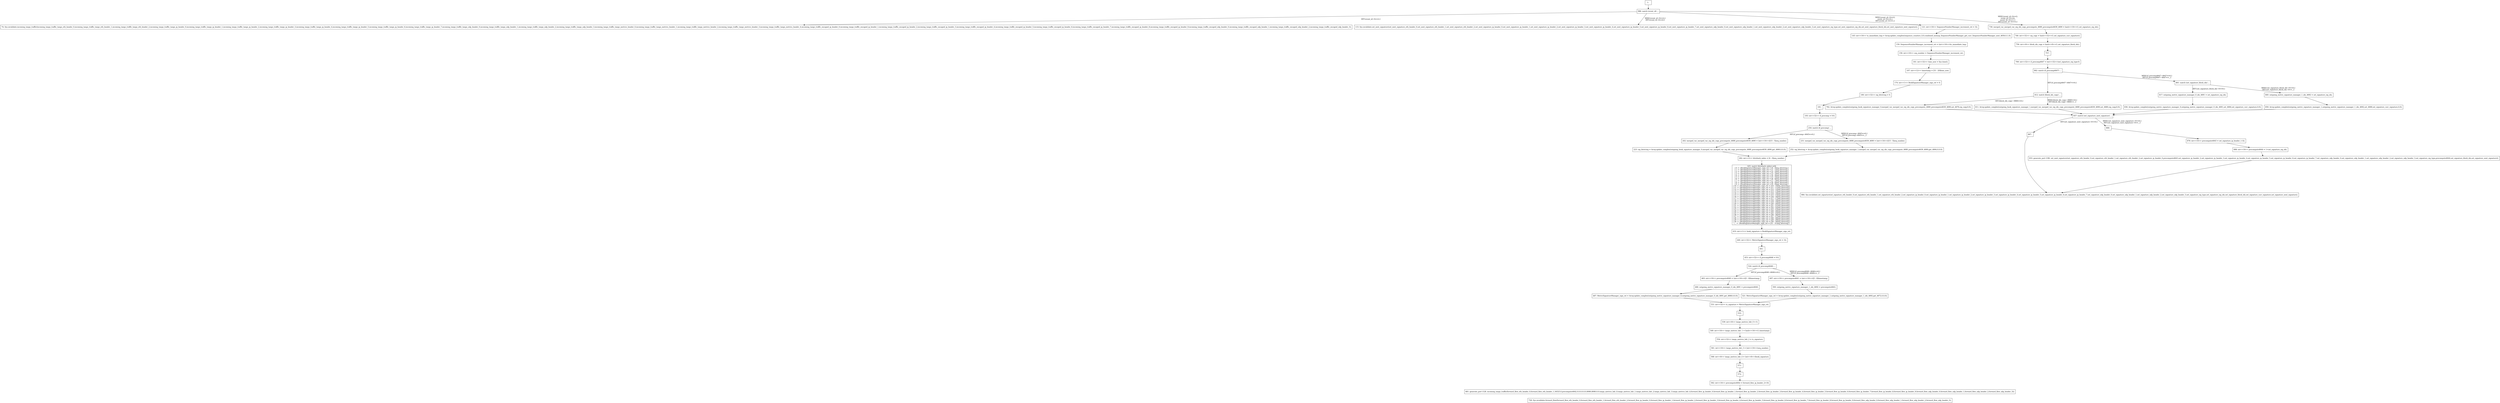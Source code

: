 digraph G {
  "1: " [shape=box, ];
  "74: Sys.invalidate.incoming_tango_traffic(incoming_tango_traffic_tango_eth_header_0,incoming_tango_traffic_tango_eth_header_1,incoming_tango_traffic_tango_eth_header_2,incoming_tango_traffic_tango_ip_header_0,incoming_tango_traffic_tango_ip_header_1,incoming_tango_traffic_tango_ip_header_2,incoming_tango_traffic_tango_ip_header_3,incoming_tango_traffic_tango_ip_header_4,incoming_tango_traffic_tango_ip_header_5,incoming_tango_traffic_tango_ip_header_6,incoming_tango_traffic_tango_ip_header_7,incoming_tango_traffic_tango_udp_header_0,incoming_tango_traffic_tango_udp_header_1,incoming_tango_traffic_tango_udp_header_2,incoming_tango_traffic_tango_udp_header_3,incoming_tango_traffic_tango_metrics_header_0,incoming_tango_traffic_tango_metrics_header_1,incoming_tango_traffic_tango_metrics_header_2,incoming_tango_traffic_tango_metrics_header_3,incoming_tango_traffic_tango_metrics_header_4,incoming_tango_traffic_encaped_ip_header_0,incoming_tango_traffic_encaped_ip_header_1,incoming_tango_traffic_encaped_ip_header_2,incoming_tango_traffic_encaped_ip_header_3,incoming_tango_traffic_encaped_ip_header_4,incoming_tango_traffic_encaped_ip_header_5,incoming_tango_traffic_encaped_ip_header_6,incoming_tango_traffic_encaped_ip_header_7,incoming_tango_traffic_encaped_ip_header_8,incoming_tango_traffic_encaped_ip_header_9,incoming_tango_traffic_encaped_udp_header_0,incoming_tango_traffic_encaped_udp_header_1,incoming_tango_traffic_encaped_udp_header_2,incoming_tango_traffic_encaped_udp_header_3);" [
  shape=box, ];
  "115: Sys.invalidate.set_next_signature(set_next_signature_eth_header_0,set_next_signature_eth_header_1,set_next_signature_eth_header_2,set_next_signature_ip_header_0,set_next_signature_ip_header_1,set_next_signature_ip_header_2,set_next_signature_ip_header_3,set_next_signature_ip_header_4,set_next_signature_ip_header_5,set_next_signature_ip_header_6,set_next_signature_ip_header_7,set_next_signature_udp_header_0,set_next_signature_udp_header_1,set_next_signature_udp_header_2,set_next_signature_udp_header_3,set_next_signature_sig_type,set_next_signature_sig_idx,set_next_signature_block_idx,set_next_signature_next_signature);" [
  shape=box, ];
  "121: int<<16>> SequenceNumberManager_increment_ret = 32;" [shape=box, ];
  "145: int<<16>> to_immediate_tmp = Array.update_complex(sequence_counters_0,0,combined_memop_SequenceNumberManager_get_curr_SequenceNumberManager_next_4656,0,1,0);" [
  shape=box, ];
  "150: SequenceNumberManager_increment_ret = (int<<16>>)to_immediate_tmp;" [
  shape=box, ];
  "156: int<<16>> seq_number = SequenceNumberManager_increment_ret;" [
  shape=box, ];
  "161: int<<32>> time_now = Sys.time();" [shape=box, ];
  "167: int<<12>> timestamp = [31 : 20]time_now;" [shape=box, ];
  "174: int<<1>> BookSignatureManager_sign_ret = 0;" [shape=box, ];
  "180: int<<32>> sig_bitstring = 0;" [shape=box, ];
  "181: " [shape=box, ];
  "193: int<<32>> if_precomp = 0-0;" [shape=box, ];
  "202: merged_var_merged_var_sig_idx_copy_precompute_4689_precompute4639_4690 = (int<<16>>)[15 : 5]seq_number;" [
  shape=box, ];
  "223: sig_bitstring = Array.update_complex(outgoing_book_signature_manager_0,merged_var_merged_var_sig_idx_copy_precompute_4689_precompute4639_4690,get_4660,0,0,0);" [
  shape=box, ];
  "231: merged_var_merged_var_sig_idx_copy_precompute_4689_precompute4639_4690 = (int<<16>>)[15 : 5]seq_number;" [
  shape=box, ];
  "252: sig_bitstring = Array.update_complex(outgoing_book_signature_manager_1,merged_var_merged_var_sig_idx_copy_precompute_4689_precompute4639_4690,get_4664,0,0,0);" [
  shape=box, ];
  "254: match (if_precomp) ...
" [shape=box, ];
  "262: int<<5>> bitwhack_index = [4 : 0]seq_number;" [shape=box, ];
  "425: match (bitwhack_index) with
| 0 -> {BookSignatureManager_sign_ret = [0 : 0]sig_bitstring;}
| 1 -> {BookSignatureManager_sign_ret = [1 : 1]sig_bitstring;}
| 2 -> {BookSignatureManager_sign_ret = [2 : 2]sig_bitstring;}
| 3 -> {BookSignatureManager_sign_ret = [3 : 3]sig_bitstring;}
| 4 -> {BookSignatureManager_sign_ret = [4 : 4]sig_bitstring;}
| 5 -> {BookSignatureManager_sign_ret = [5 : 5]sig_bitstring;}
| 6 -> {BookSignatureManager_sign_ret = [6 : 6]sig_bitstring;}
| 7 -> {BookSignatureManager_sign_ret = [7 : 7]sig_bitstring;}
| 8 -> {BookSignatureManager_sign_ret = [8 : 8]sig_bitstring;}
| 9 -> {BookSignatureManager_sign_ret = [9 : 9]sig_bitstring;}
| 10 -> {BookSignatureManager_sign_ret = [10 : 10]sig_bitstring;}
| 11 -> {BookSignatureManager_sign_ret = [11 : 11]sig_bitstring;}
| 12 -> {BookSignatureManager_sign_ret = [12 : 12]sig_bitstring;}
| 13 -> {BookSignatureManager_sign_ret = [13 : 13]sig_bitstring;}
| 14 -> {BookSignatureManager_sign_ret = [14 : 14]sig_bitstring;}
| 15 -> {BookSignatureManager_sign_ret = [15 : 15]sig_bitstring;}
| 16 -> {BookSignatureManager_sign_ret = [16 : 16]sig_bitstring;}
| 17 -> {BookSignatureManager_sign_ret = [17 : 17]sig_bitstring;}
| 18 -> {BookSignatureManager_sign_ret = [18 : 18]sig_bitstring;}
| 19 -> {BookSignatureManager_sign_ret = [19 : 19]sig_bitstring;}
| 20 -> {BookSignatureManager_sign_ret = [20 : 20]sig_bitstring;}
| 21 -> {BookSignatureManager_sign_ret = [21 : 21]sig_bitstring;}
| 22 -> {BookSignatureManager_sign_ret = [22 : 22]sig_bitstring;}
| 23 -> {BookSignatureManager_sign_ret = [23 : 23]sig_bitstring;}
| 24 -> {BookSignatureManager_sign_ret = [24 : 24]sig_bitstring;}
| 25 -> {BookSignatureManager_sign_ret = [25 : 25]sig_bitstring;}
| 26 -> {BookSignatureManager_sign_ret = [26 : 26]sig_bitstring;}
| 27 -> {BookSignatureManager_sign_ret = [27 : 27]sig_bitstring;}
| 28 -> {BookSignatureManager_sign_ret = [28 : 28]sig_bitstring;}
| 29 -> {BookSignatureManager_sign_ret = [29 : 29]sig_bitstring;}
| 30 -> {BookSignatureManager_sign_ret = [30 : 30]sig_bitstring;}
| _ -> {BookSignatureManager_sign_ret = [31 : 31]sig_bitstring;}" [
  shape=box, ];
  "433: int<<1>> book_signature = BookSignatureManager_sign_ret;" [shape=box, ];
  "440: int<<32>> MetricSignatureManager_sign_ret = 32;" [shape=box, ];
  "441: " [shape=box, ];
  "453: int<<32>> if_precomp4646 = 0-0;" [shape=box, ];
  "463: int<<16>> precompute4640 = (int<<16>>)[3 : 0]timestamp;" [shape=box, ];
  "466: outgoing_metric_signature_manager_0_idx_4691 = precompute4640;" [
  shape=box, ];
  "487: MetricSignatureManager_sign_ret = Array.update_complex(outgoing_metric_signature_manager_0,outgoing_metric_signature_manager_0_idx_4691,get_4668,0,0,0);" [
  shape=box, ];
  "497: int<<16>> precompute4641 = (int<<16>>)[3 : 0]timestamp;" [shape=box, ];
  "500: outgoing_metric_signature_manager_1_idx_4692 = precompute4641;" [
  shape=box, ];
  "521: MetricSignatureManager_sign_ret = Array.update_complex(outgoing_metric_signature_manager_1,outgoing_metric_signature_manager_1_idx_4692,get_4672,0,0,0);" [
  shape=box, ];
  "524: match (if_precomp4646) ...
" [shape=box, ];
  "531: int<<32>> ts_signature = MetricSignatureManager_sign_ret;" [shape=box,
                                                                    ];
  "533: " [shape=box, ];
  "539: int<<8>> tango_metrics_hdr_0 = 0;" [shape=box, ];
  "549: int<<16>> tango_metrics_hdr_1 = hash<<16>>(1,timestamp);" [shape=box, ];
  "554: int<<32>> tango_metrics_hdr_2 = ts_signature;" [shape=box, ];
  "561: int<<16>> tango_metrics_hdr_3 = (int<<16>>)seq_number;" [shape=box, ];
  "568: int<<8>> tango_metrics_hdr_4 = (int<<8>>)book_signature;" [shape=box, ];
  "571: " [shape=box, ];
  "572: " [shape=box, ];
  "582: int<<16>> precompute4642 = forward_flow_ip_header_2+18;" [shape=box, ];
  "681: generate_port (128, incoming_tango_traffic(forward_flow_eth_header_0,forward_flow_eth_header_1,34525,0,precompute4642,0,0,0,0,0,0,8080,8080,0,0,tango_metrics_hdr_0,tango_metrics_hdr_1,tango_metrics_hdr_2,tango_metrics_hdr_3,tango_metrics_hdr_4,forward_flow_ip_header_0,forward_flow_ip_header_1,forward_flow_ip_header_2,forward_flow_ip_header_3,forward_flow_ip_header_4,forward_flow_ip_header_5,forward_flow_ip_header_6,forward_flow_ip_header_7,forward_flow_ip_header_8,forward_flow_ip_header_9,forward_flow_udp_header_0,forward_flow_udp_header_1,forward_flow_udp_header_2,forward_flow_udp_header_3));" [
  shape=box, ];
  "726: Sys.invalidate.forward_flow(forward_flow_eth_header_0,forward_flow_eth_header_1,forward_flow_eth_header_2,forward_flow_ip_header_0,forward_flow_ip_header_1,forward_flow_ip_header_2,forward_flow_ip_header_3,forward_flow_ip_header_4,forward_flow_ip_header_5,forward_flow_ip_header_6,forward_flow_ip_header_7,forward_flow_ip_header_8,forward_flow_ip_header_9,forward_flow_udp_header_0,forward_flow_udp_header_1,forward_flow_udp_header_2,forward_flow_udp_header_3);" [
  shape=box, ];
  "736: merged_var_merged_var_sig_idx_copy_precompute_4689_precompute4639_4690 = hash<<16>>(1,set_signature_sig_idx);" [
  shape=box, ];
  "746: int<<32>> sig_copy = hash<<32>>(1,set_signature_curr_signature);" [
  shape=box, ];
  "756: int<<8>> block_idx_copy = hash<<8>>(1,set_signature_block_idx);" [
  shape=box, ];
  "757: " [shape=box, ];
  "769: int<<32>> if_precomp4647 = (int<<32>>)set_signature_sig_type-0;" [
  shape=box, ];
  "792: Array.update_complex(outgoing_book_signature_manager_0,merged_var_merged_var_sig_idx_copy_precompute_4689_precompute4639_4690,set_4676,sig_copy,0,0);" [
  shape=box, ];
  "811: Array.update_complex(outgoing_book_signature_manager_1,merged_var_merged_var_sig_idx_copy_precompute_4689_precompute4639_4690,set_4680,sig_copy,0,0);" [
  shape=box, ];
  "812: match (block_idx_copy) ...
" [shape=box, ];
  "817: outgoing_metric_signature_manager_0_idx_4691 = set_signature_sig_idx;" [
  shape=box, ];
  "836: Array.update_complex(outgoing_metric_signature_manager_0,outgoing_metric_signature_manager_0_idx_4691,set_4684,set_signature_curr_signature,0,0);" [
  shape=box, ];
  "840: outgoing_metric_signature_manager_1_idx_4692 = set_signature_sig_idx;" [
  shape=box, ];
  "859: Array.update_complex(outgoing_metric_signature_manager_1,outgoing_metric_signature_manager_1_idx_4692,set_4688,set_signature_curr_signature,0,0);" [
  shape=box, ];
  "861: match (set_signature_block_idx) ...
" [shape=box, ];
  "862: match (if_precomp4647) ...
" [shape=box, ];
  "867: " [shape=box, ];
  "868: " [shape=box, ];
  "878: int<<16>> precompute4643 = set_signature_ip_header_1-32;" [shape=box, ];
  "888: int<<16>> precompute4644 = 1+set_signature_sig_idx;" [shape=box, ];
  "933: generate_port (196, set_next_signature(set_signature_eth_header_0,set_signature_eth_header_1,set_signature_eth_header_2,set_signature_ip_header_0,precompute4643,set_signature_ip_header_2,set_signature_ip_header_3,set_signature_ip_header_4,set_signature_ip_header_5,set_signature_ip_header_6,set_signature_ip_header_7,set_signature_udp_header_0,set_signature_udp_header_1,set_signature_udp_header_2,set_signature_udp_header_3,set_signature_sig_type,precompute4644,set_signature_block_idx,set_signature_next_signature));" [
  shape=box, ];
  "937: match (set_signature_next_signature) ...
" [shape=box, ];
  "984: Sys.invalidate.set_signature(set_signature_eth_header_0,set_signature_eth_header_1,set_signature_eth_header_2,set_signature_ip_header_0,set_signature_ip_header_1,set_signature_ip_header_2,set_signature_ip_header_3,set_signature_ip_header_4,set_signature_ip_header_5,set_signature_ip_header_6,set_signature_ip_header_7,set_signature_udp_header_0,set_signature_udp_header_1,set_signature_udp_header_2,set_signature_udp_header_3,set_signature_sig_type,set_signature_sig_idx,set_signature_block_idx,set_signature_curr_signature,set_signature_next_signature);" [
  shape=box, ];
  "986: match (event_id) ...
" [shape=box, ];
  
  
  "1: " -> "986: match (event_id) ...
" [label="", ];
  "121: int<<16>> SequenceNumberManager_increment_ret = 32;" -> "145: int<<16>> to_immediate_tmp = Array.update_complex(sequence_counters_0,0,combined_memop_SequenceNumberManager_get_curr_SequenceNumberManager_next_4656,0,1,0);" [
  label="", ];
  "145: int<<16>> to_immediate_tmp = Array.update_complex(sequence_counters_0,0,combined_memop_SequenceNumberManager_get_curr_SequenceNumberManager_next_4656,0,1,0);" -> "150: SequenceNumberManager_increment_ret = (int<<16>>)to_immediate_tmp;" [
  label="", ];
  "150: SequenceNumberManager_increment_ret = (int<<16>>)to_immediate_tmp;" -> "156: int<<16>> seq_number = SequenceNumberManager_increment_ret;" [
  label="", ];
  "156: int<<16>> seq_number = SequenceNumberManager_increment_ret;" -> "161: int<<32>> time_now = Sys.time();" [
  label="", ];
  "161: int<<32>> time_now = Sys.time();" -> "167: int<<12>> timestamp = [31 : 20]time_now;" [
  label="", ];
  "167: int<<12>> timestamp = [31 : 20]time_now;" -> "174: int<<1>> BookSignatureManager_sign_ret = 0;" [
  label="", ];
  "174: int<<1>> BookSignatureManager_sign_ret = 0;" -> "180: int<<32>> sig_bitstring = 0;" [
  label="", ];
  "180: int<<32>> sig_bitstring = 0;" -> "181: " [label="", ];
  "181: " -> "193: int<<32>> if_precomp = 0-0;" [label="", ];
  "193: int<<32>> if_precomp = 0-0;" -> "254: match (if_precomp) ...
" [
  label="", ];
  "202: merged_var_merged_var_sig_idx_copy_precompute_4689_precompute4639_4690 = (int<<16>>)[15 : 5]seq_number;" -> "223: sig_bitstring = Array.update_complex(outgoing_book_signature_manager_0,merged_var_merged_var_sig_idx_copy_precompute_4689_precompute4639_4690,get_4660,0,0,0);" [
  label="", ];
  "223: sig_bitstring = Array.update_complex(outgoing_book_signature_manager_0,merged_var_merged_var_sig_idx_copy_precompute_4689_precompute4639_4690,get_4660,0,0,0);" -> "262: int<<5>> bitwhack_index = [4 : 0]seq_number;" [
  label="", ];
  "231: merged_var_merged_var_sig_idx_copy_precompute_4689_precompute4639_4690 = (int<<16>>)[15 : 5]seq_number;" -> "252: sig_bitstring = Array.update_complex(outgoing_book_signature_manager_1,merged_var_merged_var_sig_idx_copy_precompute_4689_precompute4639_4690,get_4664,0,0,0);" [
  label="", ];
  "252: sig_bitstring = Array.update_complex(outgoing_book_signature_manager_1,merged_var_merged_var_sig_idx_copy_precompute_4689_precompute4639_4690,get_4664,0,0,0);" -> "262: int<<5>> bitwhack_index = [4 : 0]seq_number;" [
  label="", ];
  "254: match (if_precomp) ...
" -> "202: merged_var_merged_var_sig_idx_copy_precompute_4689_precompute4639_4690 = (int<<16>>)[15 : 5]seq_number;" [
  label="HIT{if_precomp~4645==0;}", ];
  "254: match (if_precomp) ...
" -> "231: merged_var_merged_var_sig_idx_copy_precompute_4689_precompute4639_4690 = (int<<16>>)[15 : 5]seq_number;" [
  label="MISS{if_precomp~4645==0;}
HIT{if_precomp~4645==_;}", ];
  "262: int<<5>> bitwhack_index = [4 : 0]seq_number;" -> "425: match (bitwhack_index) with
| 0 -> {BookSignatureManager_sign_ret = [0 : 0]sig_bitstring;}
| 1 -> {BookSignatureManager_sign_ret = [1 : 1]sig_bitstring;}
| 2 -> {BookSignatureManager_sign_ret = [2 : 2]sig_bitstring;}
| 3 -> {BookSignatureManager_sign_ret = [3 : 3]sig_bitstring;}
| 4 -> {BookSignatureManager_sign_ret = [4 : 4]sig_bitstring;}
| 5 -> {BookSignatureManager_sign_ret = [5 : 5]sig_bitstring;}
| 6 -> {BookSignatureManager_sign_ret = [6 : 6]sig_bitstring;}
| 7 -> {BookSignatureManager_sign_ret = [7 : 7]sig_bitstring;}
| 8 -> {BookSignatureManager_sign_ret = [8 : 8]sig_bitstring;}
| 9 -> {BookSignatureManager_sign_ret = [9 : 9]sig_bitstring;}
| 10 -> {BookSignatureManager_sign_ret = [10 : 10]sig_bitstring;}
| 11 -> {BookSignatureManager_sign_ret = [11 : 11]sig_bitstring;}
| 12 -> {BookSignatureManager_sign_ret = [12 : 12]sig_bitstring;}
| 13 -> {BookSignatureManager_sign_ret = [13 : 13]sig_bitstring;}
| 14 -> {BookSignatureManager_sign_ret = [14 : 14]sig_bitstring;}
| 15 -> {BookSignatureManager_sign_ret = [15 : 15]sig_bitstring;}
| 16 -> {BookSignatureManager_sign_ret = [16 : 16]sig_bitstring;}
| 17 -> {BookSignatureManager_sign_ret = [17 : 17]sig_bitstring;}
| 18 -> {BookSignatureManager_sign_ret = [18 : 18]sig_bitstring;}
| 19 -> {BookSignatureManager_sign_ret = [19 : 19]sig_bitstring;}
| 20 -> {BookSignatureManager_sign_ret = [20 : 20]sig_bitstring;}
| 21 -> {BookSignatureManager_sign_ret = [21 : 21]sig_bitstring;}
| 22 -> {BookSignatureManager_sign_ret = [22 : 22]sig_bitstring;}
| 23 -> {BookSignatureManager_sign_ret = [23 : 23]sig_bitstring;}
| 24 -> {BookSignatureManager_sign_ret = [24 : 24]sig_bitstring;}
| 25 -> {BookSignatureManager_sign_ret = [25 : 25]sig_bitstring;}
| 26 -> {BookSignatureManager_sign_ret = [26 : 26]sig_bitstring;}
| 27 -> {BookSignatureManager_sign_ret = [27 : 27]sig_bitstring;}
| 28 -> {BookSignatureManager_sign_ret = [28 : 28]sig_bitstring;}
| 29 -> {BookSignatureManager_sign_ret = [29 : 29]sig_bitstring;}
| 30 -> {BookSignatureManager_sign_ret = [30 : 30]sig_bitstring;}
| _ -> {BookSignatureManager_sign_ret = [31 : 31]sig_bitstring;}" [
  label="", ];
  "425: match (bitwhack_index) with
| 0 -> {BookSignatureManager_sign_ret = [0 : 0]sig_bitstring;}
| 1 -> {BookSignatureManager_sign_ret = [1 : 1]sig_bitstring;}
| 2 -> {BookSignatureManager_sign_ret = [2 : 2]sig_bitstring;}
| 3 -> {BookSignatureManager_sign_ret = [3 : 3]sig_bitstring;}
| 4 -> {BookSignatureManager_sign_ret = [4 : 4]sig_bitstring;}
| 5 -> {BookSignatureManager_sign_ret = [5 : 5]sig_bitstring;}
| 6 -> {BookSignatureManager_sign_ret = [6 : 6]sig_bitstring;}
| 7 -> {BookSignatureManager_sign_ret = [7 : 7]sig_bitstring;}
| 8 -> {BookSignatureManager_sign_ret = [8 : 8]sig_bitstring;}
| 9 -> {BookSignatureManager_sign_ret = [9 : 9]sig_bitstring;}
| 10 -> {BookSignatureManager_sign_ret = [10 : 10]sig_bitstring;}
| 11 -> {BookSignatureManager_sign_ret = [11 : 11]sig_bitstring;}
| 12 -> {BookSignatureManager_sign_ret = [12 : 12]sig_bitstring;}
| 13 -> {BookSignatureManager_sign_ret = [13 : 13]sig_bitstring;}
| 14 -> {BookSignatureManager_sign_ret = [14 : 14]sig_bitstring;}
| 15 -> {BookSignatureManager_sign_ret = [15 : 15]sig_bitstring;}
| 16 -> {BookSignatureManager_sign_ret = [16 : 16]sig_bitstring;}
| 17 -> {BookSignatureManager_sign_ret = [17 : 17]sig_bitstring;}
| 18 -> {BookSignatureManager_sign_ret = [18 : 18]sig_bitstring;}
| 19 -> {BookSignatureManager_sign_ret = [19 : 19]sig_bitstring;}
| 20 -> {BookSignatureManager_sign_ret = [20 : 20]sig_bitstring;}
| 21 -> {BookSignatureManager_sign_ret = [21 : 21]sig_bitstring;}
| 22 -> {BookSignatureManager_sign_ret = [22 : 22]sig_bitstring;}
| 23 -> {BookSignatureManager_sign_ret = [23 : 23]sig_bitstring;}
| 24 -> {BookSignatureManager_sign_ret = [24 : 24]sig_bitstring;}
| 25 -> {BookSignatureManager_sign_ret = [25 : 25]sig_bitstring;}
| 26 -> {BookSignatureManager_sign_ret = [26 : 26]sig_bitstring;}
| 27 -> {BookSignatureManager_sign_ret = [27 : 27]sig_bitstring;}
| 28 -> {BookSignatureManager_sign_ret = [28 : 28]sig_bitstring;}
| 29 -> {BookSignatureManager_sign_ret = [29 : 29]sig_bitstring;}
| 30 -> {BookSignatureManager_sign_ret = [30 : 30]sig_bitstring;}
| _ -> {BookSignatureManager_sign_ret = [31 : 31]sig_bitstring;}" -> "433: int<<1>> book_signature = BookSignatureManager_sign_ret;" [
  label="", ];
  "433: int<<1>> book_signature = BookSignatureManager_sign_ret;" -> "440: int<<32>> MetricSignatureManager_sign_ret = 32;" [
  label="", ];
  "440: int<<32>> MetricSignatureManager_sign_ret = 32;" -> "441: " [
  label="", ];
  "441: " -> "453: int<<32>> if_precomp4646 = 0-0;" [label="", ];
  "453: int<<32>> if_precomp4646 = 0-0;" -> "524: match (if_precomp4646) ...
" [
  label="", ];
  "463: int<<16>> precompute4640 = (int<<16>>)[3 : 0]timestamp;" -> "466: outgoing_metric_signature_manager_0_idx_4691 = precompute4640;" [
  label="", ];
  "466: outgoing_metric_signature_manager_0_idx_4691 = precompute4640;" -> "487: MetricSignatureManager_sign_ret = Array.update_complex(outgoing_metric_signature_manager_0,outgoing_metric_signature_manager_0_idx_4691,get_4668,0,0,0);" [
  label="", ];
  "487: MetricSignatureManager_sign_ret = Array.update_complex(outgoing_metric_signature_manager_0,outgoing_metric_signature_manager_0_idx_4691,get_4668,0,0,0);" -> "531: int<<32>> ts_signature = MetricSignatureManager_sign_ret;" [
  label="", ];
  "497: int<<16>> precompute4641 = (int<<16>>)[3 : 0]timestamp;" -> "500: outgoing_metric_signature_manager_1_idx_4692 = precompute4641;" [
  label="", ];
  "500: outgoing_metric_signature_manager_1_idx_4692 = precompute4641;" -> "521: MetricSignatureManager_sign_ret = Array.update_complex(outgoing_metric_signature_manager_1,outgoing_metric_signature_manager_1_idx_4692,get_4672,0,0,0);" [
  label="", ];
  "521: MetricSignatureManager_sign_ret = Array.update_complex(outgoing_metric_signature_manager_1,outgoing_metric_signature_manager_1_idx_4692,get_4672,0,0,0);" -> "531: int<<32>> ts_signature = MetricSignatureManager_sign_ret;" [
  label="", ];
  "524: match (if_precomp4646) ...
" -> "463: int<<16>> precompute4640 = (int<<16>>)[3 : 0]timestamp;" [
  label="HIT{if_precomp4646~4646==0;}", ];
  "524: match (if_precomp4646) ...
" -> "497: int<<16>> precompute4641 = (int<<16>>)[3 : 0]timestamp;" [
  label="MISS{if_precomp4646~4646==0;}
HIT{if_precomp4646~4646==_;}", ];
  "531: int<<32>> ts_signature = MetricSignatureManager_sign_ret;" -> "533: " [
  label="", ];
  "533: " -> "539: int<<8>> tango_metrics_hdr_0 = 0;" [label="", ];
  "539: int<<8>> tango_metrics_hdr_0 = 0;" -> "549: int<<16>> tango_metrics_hdr_1 = hash<<16>>(1,timestamp);" [
  label="", ];
  "549: int<<16>> tango_metrics_hdr_1 = hash<<16>>(1,timestamp);" -> "554: int<<32>> tango_metrics_hdr_2 = ts_signature;" [
  label="", ];
  "554: int<<32>> tango_metrics_hdr_2 = ts_signature;" -> "561: int<<16>> tango_metrics_hdr_3 = (int<<16>>)seq_number;" [
  label="", ];
  "561: int<<16>> tango_metrics_hdr_3 = (int<<16>>)seq_number;" -> "568: int<<8>> tango_metrics_hdr_4 = (int<<8>>)book_signature;" [
  label="", ];
  "568: int<<8>> tango_metrics_hdr_4 = (int<<8>>)book_signature;" -> "571: " [
  label="", ];
  "571: " -> "572: " [label="", ];
  "572: " -> "582: int<<16>> precompute4642 = forward_flow_ip_header_2+18;" [
  label="", ];
  "582: int<<16>> precompute4642 = forward_flow_ip_header_2+18;" -> "681: generate_port (128, incoming_tango_traffic(forward_flow_eth_header_0,forward_flow_eth_header_1,34525,0,precompute4642,0,0,0,0,0,0,8080,8080,0,0,tango_metrics_hdr_0,tango_metrics_hdr_1,tango_metrics_hdr_2,tango_metrics_hdr_3,tango_metrics_hdr_4,forward_flow_ip_header_0,forward_flow_ip_header_1,forward_flow_ip_header_2,forward_flow_ip_header_3,forward_flow_ip_header_4,forward_flow_ip_header_5,forward_flow_ip_header_6,forward_flow_ip_header_7,forward_flow_ip_header_8,forward_flow_ip_header_9,forward_flow_udp_header_0,forward_flow_udp_header_1,forward_flow_udp_header_2,forward_flow_udp_header_3));" [
  label="", ];
  "681: generate_port (128, incoming_tango_traffic(forward_flow_eth_header_0,forward_flow_eth_header_1,34525,0,precompute4642,0,0,0,0,0,0,8080,8080,0,0,tango_metrics_hdr_0,tango_metrics_hdr_1,tango_metrics_hdr_2,tango_metrics_hdr_3,tango_metrics_hdr_4,forward_flow_ip_header_0,forward_flow_ip_header_1,forward_flow_ip_header_2,forward_flow_ip_header_3,forward_flow_ip_header_4,forward_flow_ip_header_5,forward_flow_ip_header_6,forward_flow_ip_header_7,forward_flow_ip_header_8,forward_flow_ip_header_9,forward_flow_udp_header_0,forward_flow_udp_header_1,forward_flow_udp_header_2,forward_flow_udp_header_3));" -> "726: Sys.invalidate.forward_flow(forward_flow_eth_header_0,forward_flow_eth_header_1,forward_flow_eth_header_2,forward_flow_ip_header_0,forward_flow_ip_header_1,forward_flow_ip_header_2,forward_flow_ip_header_3,forward_flow_ip_header_4,forward_flow_ip_header_5,forward_flow_ip_header_6,forward_flow_ip_header_7,forward_flow_ip_header_8,forward_flow_ip_header_9,forward_flow_udp_header_0,forward_flow_udp_header_1,forward_flow_udp_header_2,forward_flow_udp_header_3);" [
  label="", ];
  "736: merged_var_merged_var_sig_idx_copy_precompute_4689_precompute4639_4690 = hash<<16>>(1,set_signature_sig_idx);" -> "746: int<<32>> sig_copy = hash<<32>>(1,set_signature_curr_signature);" [
  label="", ];
  "746: int<<32>> sig_copy = hash<<32>>(1,set_signature_curr_signature);" -> "756: int<<8>> block_idx_copy = hash<<8>>(1,set_signature_block_idx);" [
  label="", ];
  "756: int<<8>> block_idx_copy = hash<<8>>(1,set_signature_block_idx);" -> "757: " [
  label="", ];
  "757: " -> "769: int<<32>> if_precomp4647 = (int<<32>>)set_signature_sig_type-0;" [
  label="", ];
  "769: int<<32>> if_precomp4647 = (int<<32>>)set_signature_sig_type-0;" -> "862: match (if_precomp4647) ...
" [
  label="", ];
  "792: Array.update_complex(outgoing_book_signature_manager_0,merged_var_merged_var_sig_idx_copy_precompute_4689_precompute4639_4690,set_4676,sig_copy,0,0);" -> "937: match (set_signature_next_signature) ...
" [
  label="", ];
  "811: Array.update_complex(outgoing_book_signature_manager_1,merged_var_merged_var_sig_idx_copy_precompute_4689_precompute4639_4690,set_4680,sig_copy,0,0);" -> "937: match (set_signature_next_signature) ...
" [
  label="", ];
  "812: match (block_idx_copy) ...
" -> "792: Array.update_complex(outgoing_book_signature_manager_0,merged_var_merged_var_sig_idx_copy_precompute_4689_precompute4639_4690,set_4676,sig_copy,0,0);" [
  label="HIT{block_idx_copy~3868==0;}", ];
  "812: match (block_idx_copy) ...
" -> "811: Array.update_complex(outgoing_book_signature_manager_1,merged_var_merged_var_sig_idx_copy_precompute_4689_precompute4639_4690,set_4680,sig_copy,0,0);" [
  label="MISS{block_idx_copy~3868==0;}
HIT{block_idx_copy~3868==_;}", ];
  "817: outgoing_metric_signature_manager_0_idx_4691 = set_signature_sig_idx;" -> "836: Array.update_complex(outgoing_metric_signature_manager_0,outgoing_metric_signature_manager_0_idx_4691,set_4684,set_signature_curr_signature,0,0);" [
  label="", ];
  "836: Array.update_complex(outgoing_metric_signature_manager_0,outgoing_metric_signature_manager_0_idx_4691,set_4684,set_signature_curr_signature,0,0);" -> "937: match (set_signature_next_signature) ...
" [
  label="", ];
  "840: outgoing_metric_signature_manager_1_idx_4692 = set_signature_sig_idx;" -> "859: Array.update_complex(outgoing_metric_signature_manager_1,outgoing_metric_signature_manager_1_idx_4692,set_4688,set_signature_curr_signature,0,0);" [
  label="", ];
  "859: Array.update_complex(outgoing_metric_signature_manager_1,outgoing_metric_signature_manager_1_idx_4692,set_4688,set_signature_curr_signature,0,0);" -> "937: match (set_signature_next_signature) ...
" [
  label="", ];
  "861: match (set_signature_block_idx) ...
" -> "817: outgoing_metric_signature_manager_0_idx_4691 = set_signature_sig_idx;" [
  label="HIT{set_signature_block_idx~0==0;}", ];
  "861: match (set_signature_block_idx) ...
" -> "840: outgoing_metric_signature_manager_1_idx_4692 = set_signature_sig_idx;" [
  label="MISS{set_signature_block_idx~0==0;}
HIT{set_signature_block_idx~0==_;}",
  ];
  "862: match (if_precomp4647) ...
" -> "812: match (block_idx_copy) ...
" [
  label="HIT{if_precomp4647~4647==0;}", ];
  "862: match (if_precomp4647) ...
" -> "861: match (set_signature_block_idx) ...
" [
  label="MISS{if_precomp4647~4647==0;}
HIT{if_precomp4647~4647==_;}", ];
  "867: " -> "984: Sys.invalidate.set_signature(set_signature_eth_header_0,set_signature_eth_header_1,set_signature_eth_header_2,set_signature_ip_header_0,set_signature_ip_header_1,set_signature_ip_header_2,set_signature_ip_header_3,set_signature_ip_header_4,set_signature_ip_header_5,set_signature_ip_header_6,set_signature_ip_header_7,set_signature_udp_header_0,set_signature_udp_header_1,set_signature_udp_header_2,set_signature_udp_header_3,set_signature_sig_type,set_signature_sig_idx,set_signature_block_idx,set_signature_curr_signature,set_signature_next_signature);" [
  label="", ];
  "868: " -> "878: int<<16>> precompute4643 = set_signature_ip_header_1-32;" [
  label="", ];
  "878: int<<16>> precompute4643 = set_signature_ip_header_1-32;" -> "888: int<<16>> precompute4644 = 1+set_signature_sig_idx;" [
  label="", ];
  "888: int<<16>> precompute4644 = 1+set_signature_sig_idx;" -> "933: generate_port (196, set_next_signature(set_signature_eth_header_0,set_signature_eth_header_1,set_signature_eth_header_2,set_signature_ip_header_0,precompute4643,set_signature_ip_header_2,set_signature_ip_header_3,set_signature_ip_header_4,set_signature_ip_header_5,set_signature_ip_header_6,set_signature_ip_header_7,set_signature_udp_header_0,set_signature_udp_header_1,set_signature_udp_header_2,set_signature_udp_header_3,set_signature_sig_type,precompute4644,set_signature_block_idx,set_signature_next_signature));" [
  label="", ];
  "933: generate_port (196, set_next_signature(set_signature_eth_header_0,set_signature_eth_header_1,set_signature_eth_header_2,set_signature_ip_header_0,precompute4643,set_signature_ip_header_2,set_signature_ip_header_3,set_signature_ip_header_4,set_signature_ip_header_5,set_signature_ip_header_6,set_signature_ip_header_7,set_signature_udp_header_0,set_signature_udp_header_1,set_signature_udp_header_2,set_signature_udp_header_3,set_signature_sig_type,precompute4644,set_signature_block_idx,set_signature_next_signature));" -> "984: Sys.invalidate.set_signature(set_signature_eth_header_0,set_signature_eth_header_1,set_signature_eth_header_2,set_signature_ip_header_0,set_signature_ip_header_1,set_signature_ip_header_2,set_signature_ip_header_3,set_signature_ip_header_4,set_signature_ip_header_5,set_signature_ip_header_6,set_signature_ip_header_7,set_signature_udp_header_0,set_signature_udp_header_1,set_signature_udp_header_2,set_signature_udp_header_3,set_signature_sig_type,set_signature_sig_idx,set_signature_block_idx,set_signature_curr_signature,set_signature_next_signature);" [
  label="", ];
  "937: match (set_signature_next_signature) ...
" -> "867: " [label="HIT{set_signature_next_signature~0==0;}",
                                                               ];
  "937: match (set_signature_next_signature) ...
" -> "868: " [label="MISS{set_signature_next_signature~0==0;}
HIT{set_signature_next_signature~0==_;}",
                                                               ];
  "986: match (event_id) ...
" -> "74: Sys.invalidate.incoming_tango_traffic(incoming_tango_traffic_tango_eth_header_0,incoming_tango_traffic_tango_eth_header_1,incoming_tango_traffic_tango_eth_header_2,incoming_tango_traffic_tango_ip_header_0,incoming_tango_traffic_tango_ip_header_1,incoming_tango_traffic_tango_ip_header_2,incoming_tango_traffic_tango_ip_header_3,incoming_tango_traffic_tango_ip_header_4,incoming_tango_traffic_tango_ip_header_5,incoming_tango_traffic_tango_ip_header_6,incoming_tango_traffic_tango_ip_header_7,incoming_tango_traffic_tango_udp_header_0,incoming_tango_traffic_tango_udp_header_1,incoming_tango_traffic_tango_udp_header_2,incoming_tango_traffic_tango_udp_header_3,incoming_tango_traffic_tango_metrics_header_0,incoming_tango_traffic_tango_metrics_header_1,incoming_tango_traffic_tango_metrics_header_2,incoming_tango_traffic_tango_metrics_header_3,incoming_tango_traffic_tango_metrics_header_4,incoming_tango_traffic_encaped_ip_header_0,incoming_tango_traffic_encaped_ip_header_1,incoming_tango_traffic_encaped_ip_header_2,incoming_tango_traffic_encaped_ip_header_3,incoming_tango_traffic_encaped_ip_header_4,incoming_tango_traffic_encaped_ip_header_5,incoming_tango_traffic_encaped_ip_header_6,incoming_tango_traffic_encaped_ip_header_7,incoming_tango_traffic_encaped_ip_header_8,incoming_tango_traffic_encaped_ip_header_9,incoming_tango_traffic_encaped_udp_header_0,incoming_tango_traffic_encaped_udp_header_1,incoming_tango_traffic_encaped_udp_header_2,incoming_tango_traffic_encaped_udp_header_3);" [
  label="HIT{event_id~0==2;}", ];
  "986: match (event_id) ...
" -> "115: Sys.invalidate.set_next_signature(set_next_signature_eth_header_0,set_next_signature_eth_header_1,set_next_signature_eth_header_2,set_next_signature_ip_header_0,set_next_signature_ip_header_1,set_next_signature_ip_header_2,set_next_signature_ip_header_3,set_next_signature_ip_header_4,set_next_signature_ip_header_5,set_next_signature_ip_header_6,set_next_signature_ip_header_7,set_next_signature_udp_header_0,set_next_signature_udp_header_1,set_next_signature_udp_header_2,set_next_signature_udp_header_3,set_next_signature_sig_type,set_next_signature_sig_idx,set_next_signature_block_idx,set_next_signature_next_signature);" [
  label="MISS{event_id~0==2;}
HIT{event_id~0==4;}", ];
  "986: match (event_id) ...
" -> "121: int<<16>> SequenceNumberManager_increment_ret = 32;" [
  label="MISS{event_id~0==2;
event_id~0==4;}
HIT{event_id~0==1;}", ];
  "986: match (event_id) ...
" -> "736: merged_var_merged_var_sig_idx_copy_precompute_4689_precompute4639_4690 = hash<<16>>(1,set_signature_sig_idx);" [
  label="MISS{event_id~0==2;
event_id~0==4;
event_id~0==1;}
HIT{event_id~0==3;}",
  ];
  
  }